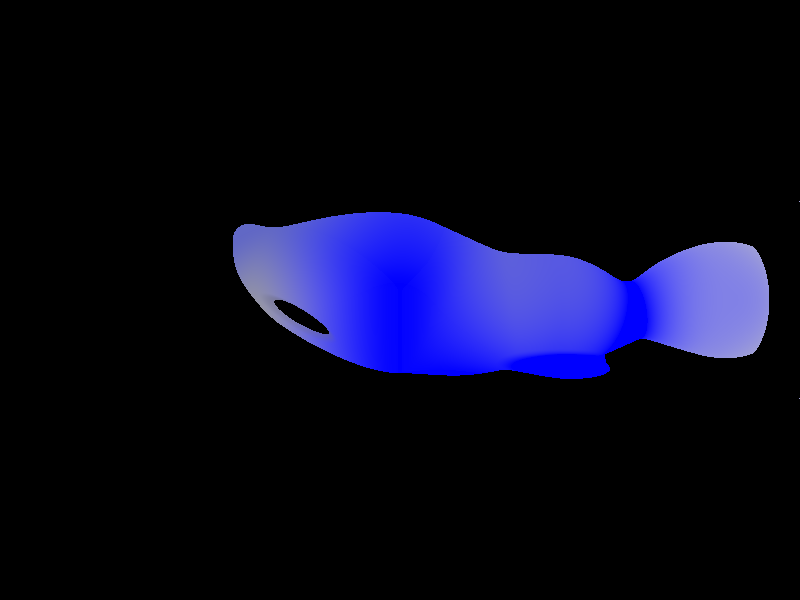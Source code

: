 #include "colors.inc"

camera{
	location <0, 0, -4>
	look_at 0
}

blob{
//top jaw/top of head, all the way to tail.
	cylinder{
		<-1,0.4,0>, <1,0,0>, 0.5, 1.1
		texture{
			pigment{colour DarkSlateBlue}
		}
	}
//bottom jaw to tail
	cylinder{
		<-0.8,0,0>, <1,0,0>, 0.5, 1
		texture{
			pigment{colour DimGrey}
		}
	}
//mouth
	cylinder{
		<-0.8,0.4,-1>,
		<-0.8,0.4,1>, 0.3,-2
		scale<1,0.25,1>
		rotate<0,0,-30>
		translate<0,-0.6,0>
	}
//belly
	sphere{
		<1,0.5,0>, 1
		strength -0.5
		texture{
			pigment{colour Blue}
		}
	}
	sphere{
		<1,-0.5,0>, 1
		strength 1
		texture{
			pigment{colour Blue}
		}
	}
//fins
	cylinder{
		<0.25,-0.4,-0.5>,<0.25,-0.4,0.5>,0.1,1.1
		scale<4,1,1>
		texture{
			pigment{colour Blue}
		}
	}
//tail
	cylinder{
		<1,0,0>, <2,0,0>, 0.5,1.2
		texture{
			pigment{colour Blue}
		}
	}
	cylinder{
		<3,-1,0>,<2,0,0>,0.5,1
		texture{
			pigment{colour RichBlue}
		}
	}
	cylinder{
		<3,1,0>,<2,0,0>,0.5,1
		texture{
			pigment{colour RichBlue}
		}
	}
//hump on back. possibly unneded.
	sphere{
		0, 1
		strength 1.7
		texture{
			pigment{colour Blue}
		}
	}
}  
/*
sphere{
	<1,0,0>, 2
	texture{
		pigment{colour Blue transmit .5}
	}
}
sphere{
	0, 2
	texture{
		pigment{colour Grey transmit .5}
	}
}*/
light_source { <2, 4, -3> color White}
light_source { <-2, -4, -3> color White}
